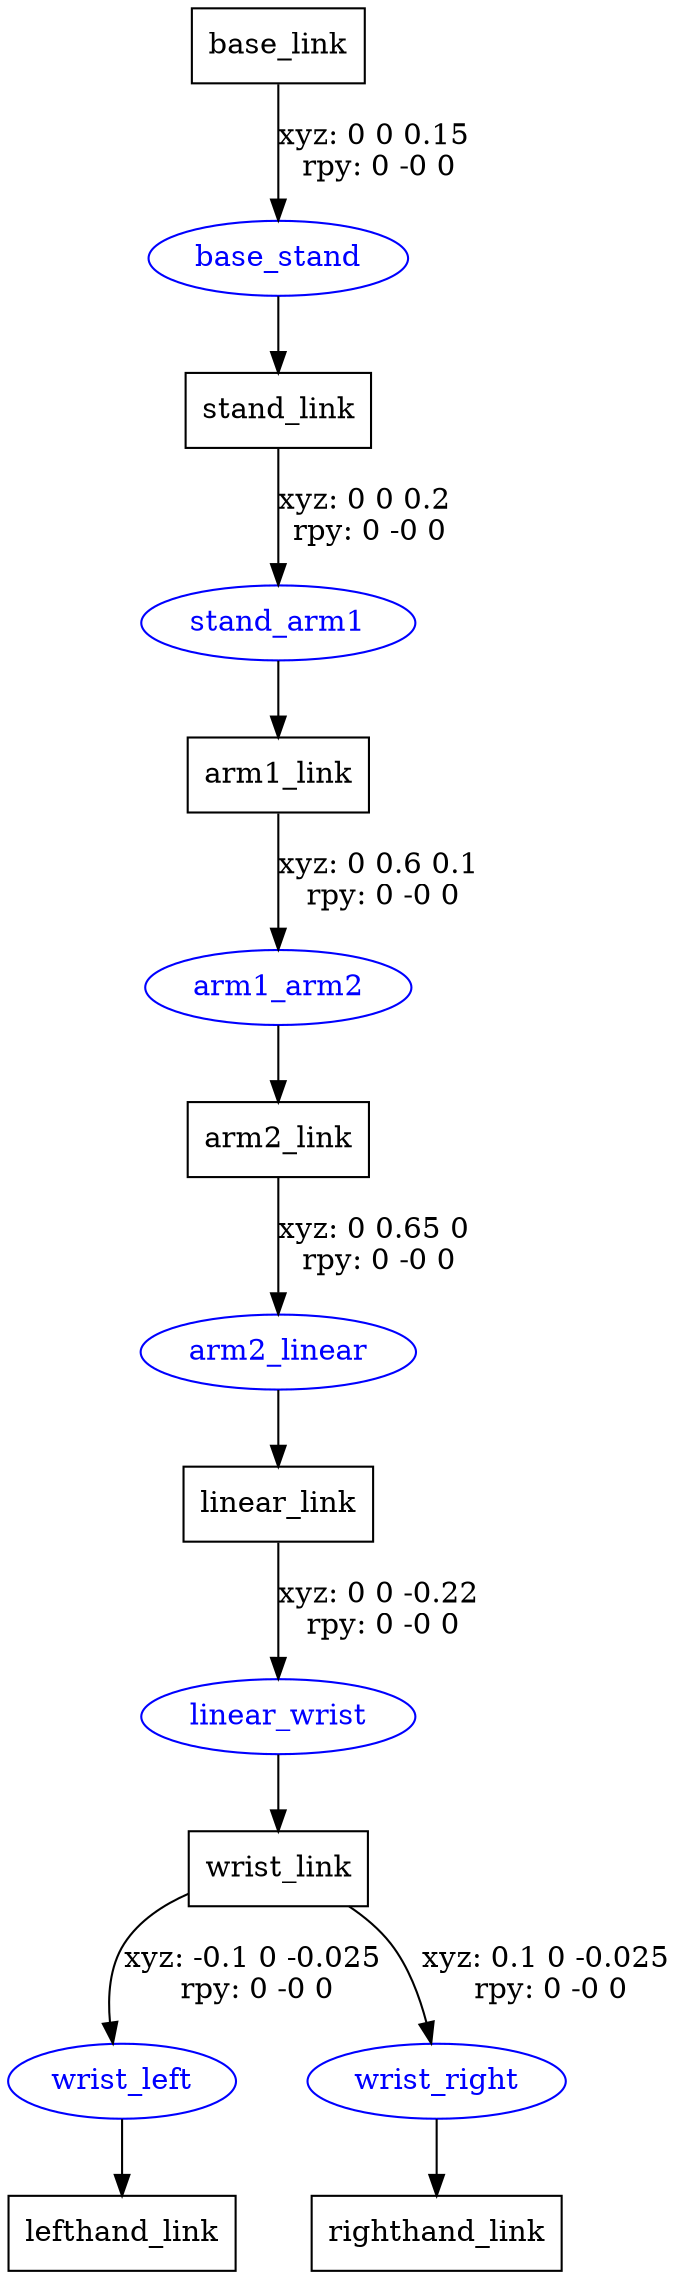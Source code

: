 digraph G {
node [shape=box];
"base_link" [label="base_link"];
"stand_link" [label="stand_link"];
"arm1_link" [label="arm1_link"];
"arm2_link" [label="arm2_link"];
"linear_link" [label="linear_link"];
"wrist_link" [label="wrist_link"];
"lefthand_link" [label="lefthand_link"];
"righthand_link" [label="righthand_link"];
node [shape=ellipse, color=blue, fontcolor=blue];
"base_link" -> "base_stand" [label="xyz: 0 0 0.15 \nrpy: 0 -0 0"]
"base_stand" -> "stand_link"
"stand_link" -> "stand_arm1" [label="xyz: 0 0 0.2 \nrpy: 0 -0 0"]
"stand_arm1" -> "arm1_link"
"arm1_link" -> "arm1_arm2" [label="xyz: 0 0.6 0.1 \nrpy: 0 -0 0"]
"arm1_arm2" -> "arm2_link"
"arm2_link" -> "arm2_linear" [label="xyz: 0 0.65 0 \nrpy: 0 -0 0"]
"arm2_linear" -> "linear_link"
"linear_link" -> "linear_wrist" [label="xyz: 0 0 -0.22 \nrpy: 0 -0 0"]
"linear_wrist" -> "wrist_link"
"wrist_link" -> "wrist_left" [label="xyz: -0.1 0 -0.025 \nrpy: 0 -0 0"]
"wrist_left" -> "lefthand_link"
"wrist_link" -> "wrist_right" [label="xyz: 0.1 0 -0.025 \nrpy: 0 -0 0"]
"wrist_right" -> "righthand_link"
}
